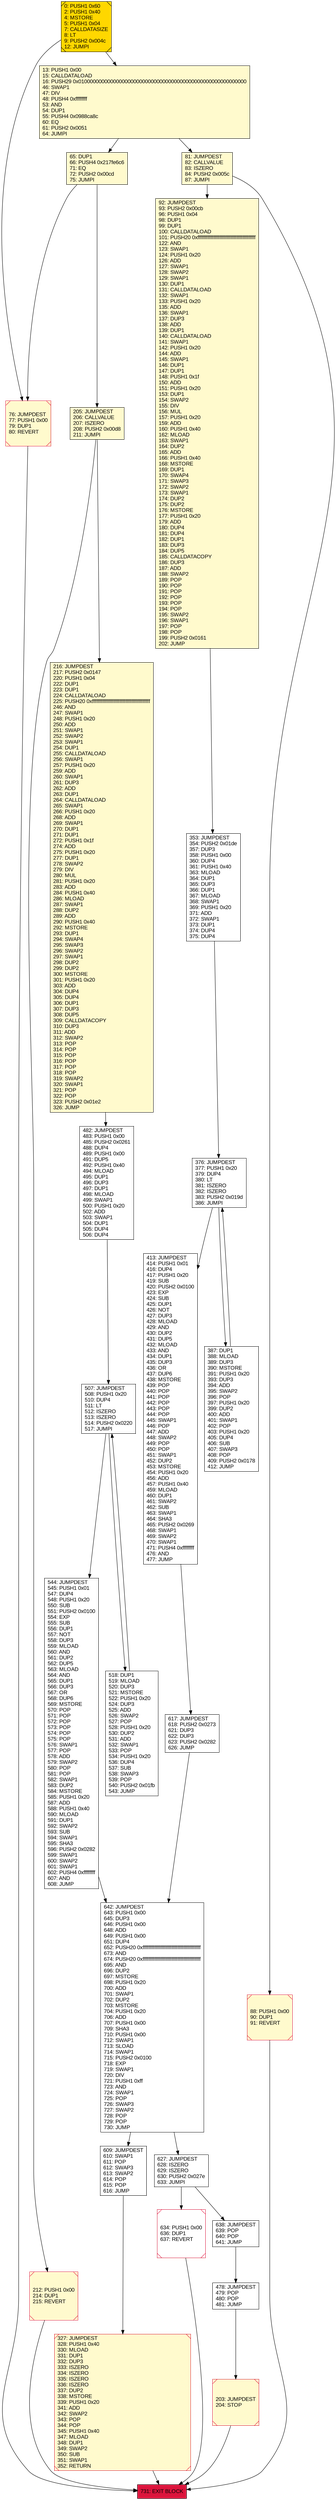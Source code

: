 digraph G {
bgcolor=transparent rankdir=UD;
node [shape=box style=filled color=black fillcolor=white fontname=arial fontcolor=black];
376 [label="376: JUMPDEST\l377: PUSH1 0x20\l379: DUP4\l380: LT\l381: ISZERO\l382: ISZERO\l383: PUSH2 0x019d\l386: JUMPI\l" ];
609 [label="609: JUMPDEST\l610: SWAP1\l611: POP\l612: SWAP3\l613: SWAP2\l614: POP\l615: POP\l616: JUMP\l" ];
544 [label="544: JUMPDEST\l545: PUSH1 0x01\l547: DUP4\l548: PUSH1 0x20\l550: SUB\l551: PUSH2 0x0100\l554: EXP\l555: SUB\l556: DUP1\l557: NOT\l558: DUP3\l559: MLOAD\l560: AND\l561: DUP2\l562: DUP5\l563: MLOAD\l564: AND\l565: DUP1\l566: DUP3\l567: OR\l568: DUP6\l569: MSTORE\l570: POP\l571: POP\l572: POP\l573: POP\l574: POP\l575: POP\l576: SWAP1\l577: POP\l578: ADD\l579: SWAP2\l580: POP\l581: POP\l582: SWAP1\l583: DUP2\l584: MSTORE\l585: PUSH1 0x20\l587: ADD\l588: PUSH1 0x40\l590: MLOAD\l591: DUP1\l592: SWAP2\l593: SUB\l594: SWAP1\l595: SHA3\l596: PUSH2 0x0282\l599: SWAP1\l600: SWAP2\l601: SWAP1\l602: PUSH4 0xffffffff\l607: AND\l608: JUMP\l" ];
76 [label="76: JUMPDEST\l77: PUSH1 0x00\l79: DUP1\l80: REVERT\l" fillcolor=lemonchiffon shape=Msquare color=crimson ];
627 [label="627: JUMPDEST\l628: ISZERO\l629: ISZERO\l630: PUSH2 0x027e\l633: JUMPI\l" ];
507 [label="507: JUMPDEST\l508: PUSH1 0x20\l510: DUP4\l511: LT\l512: ISZERO\l513: ISZERO\l514: PUSH2 0x0220\l517: JUMPI\l" ];
642 [label="642: JUMPDEST\l643: PUSH1 0x00\l645: DUP3\l646: PUSH1 0x00\l648: ADD\l649: PUSH1 0x00\l651: DUP4\l652: PUSH20 0xffffffffffffffffffffffffffffffffffffffff\l673: AND\l674: PUSH20 0xffffffffffffffffffffffffffffffffffffffff\l695: AND\l696: DUP2\l697: MSTORE\l698: PUSH1 0x20\l700: ADD\l701: SWAP1\l702: DUP2\l703: MSTORE\l704: PUSH1 0x20\l706: ADD\l707: PUSH1 0x00\l709: SHA3\l710: PUSH1 0x00\l712: SWAP1\l713: SLOAD\l714: SWAP1\l715: PUSH2 0x0100\l718: EXP\l719: SWAP1\l720: DIV\l721: PUSH1 0xff\l723: AND\l724: SWAP1\l725: POP\l726: SWAP3\l727: SWAP2\l728: POP\l729: POP\l730: JUMP\l" ];
478 [label="478: JUMPDEST\l479: POP\l480: POP\l481: JUMP\l" ];
65 [label="65: DUP1\l66: PUSH4 0x217fe6c6\l71: EQ\l72: PUSH2 0x00cd\l75: JUMPI\l" fillcolor=lemonchiffon ];
617 [label="617: JUMPDEST\l618: PUSH2 0x0273\l621: DUP3\l622: DUP3\l623: PUSH2 0x0282\l626: JUMP\l" ];
731 [label="731: EXIT BLOCK\l" fillcolor=crimson ];
634 [label="634: PUSH1 0x00\l636: DUP1\l637: REVERT\l" shape=Msquare color=crimson ];
13 [label="13: PUSH1 0x00\l15: CALLDATALOAD\l16: PUSH29 0x0100000000000000000000000000000000000000000000000000000000\l46: SWAP1\l47: DIV\l48: PUSH4 0xffffffff\l53: AND\l54: DUP1\l55: PUSH4 0x0988ca8c\l60: EQ\l61: PUSH2 0x0051\l64: JUMPI\l" fillcolor=lemonchiffon ];
203 [label="203: JUMPDEST\l204: STOP\l" fillcolor=lemonchiffon shape=Msquare color=crimson ];
413 [label="413: JUMPDEST\l414: PUSH1 0x01\l416: DUP4\l417: PUSH1 0x20\l419: SUB\l420: PUSH2 0x0100\l423: EXP\l424: SUB\l425: DUP1\l426: NOT\l427: DUP3\l428: MLOAD\l429: AND\l430: DUP2\l431: DUP5\l432: MLOAD\l433: AND\l434: DUP1\l435: DUP3\l436: OR\l437: DUP6\l438: MSTORE\l439: POP\l440: POP\l441: POP\l442: POP\l443: POP\l444: POP\l445: SWAP1\l446: POP\l447: ADD\l448: SWAP2\l449: POP\l450: POP\l451: SWAP1\l452: DUP2\l453: MSTORE\l454: PUSH1 0x20\l456: ADD\l457: PUSH1 0x40\l459: MLOAD\l460: DUP1\l461: SWAP2\l462: SUB\l463: SWAP1\l464: SHA3\l465: PUSH2 0x0269\l468: SWAP1\l469: SWAP2\l470: SWAP1\l471: PUSH4 0xffffffff\l476: AND\l477: JUMP\l" ];
0 [label="0: PUSH1 0x60\l2: PUSH1 0x40\l4: MSTORE\l5: PUSH1 0x04\l7: CALLDATASIZE\l8: LT\l9: PUSH2 0x004c\l12: JUMPI\l" fillcolor=lemonchiffon shape=Msquare fillcolor=gold ];
81 [label="81: JUMPDEST\l82: CALLVALUE\l83: ISZERO\l84: PUSH2 0x005c\l87: JUMPI\l" fillcolor=lemonchiffon ];
353 [label="353: JUMPDEST\l354: PUSH2 0x01de\l357: DUP3\l358: PUSH1 0x00\l360: DUP4\l361: PUSH1 0x40\l363: MLOAD\l364: DUP1\l365: DUP3\l366: DUP1\l367: MLOAD\l368: SWAP1\l369: PUSH1 0x20\l371: ADD\l372: SWAP1\l373: DUP1\l374: DUP4\l375: DUP4\l" ];
387 [label="387: DUP1\l388: MLOAD\l389: DUP3\l390: MSTORE\l391: PUSH1 0x20\l393: DUP3\l394: ADD\l395: SWAP2\l396: POP\l397: PUSH1 0x20\l399: DUP2\l400: ADD\l401: SWAP1\l402: POP\l403: PUSH1 0x20\l405: DUP4\l406: SUB\l407: SWAP3\l408: POP\l409: PUSH2 0x0178\l412: JUMP\l" ];
212 [label="212: PUSH1 0x00\l214: DUP1\l215: REVERT\l" fillcolor=lemonchiffon shape=Msquare color=crimson ];
638 [label="638: JUMPDEST\l639: POP\l640: POP\l641: JUMP\l" ];
92 [label="92: JUMPDEST\l93: PUSH2 0x00cb\l96: PUSH1 0x04\l98: DUP1\l99: DUP1\l100: CALLDATALOAD\l101: PUSH20 0xffffffffffffffffffffffffffffffffffffffff\l122: AND\l123: SWAP1\l124: PUSH1 0x20\l126: ADD\l127: SWAP1\l128: SWAP2\l129: SWAP1\l130: DUP1\l131: CALLDATALOAD\l132: SWAP1\l133: PUSH1 0x20\l135: ADD\l136: SWAP1\l137: DUP3\l138: ADD\l139: DUP1\l140: CALLDATALOAD\l141: SWAP1\l142: PUSH1 0x20\l144: ADD\l145: SWAP1\l146: DUP1\l147: DUP1\l148: PUSH1 0x1f\l150: ADD\l151: PUSH1 0x20\l153: DUP1\l154: SWAP2\l155: DIV\l156: MUL\l157: PUSH1 0x20\l159: ADD\l160: PUSH1 0x40\l162: MLOAD\l163: SWAP1\l164: DUP2\l165: ADD\l166: PUSH1 0x40\l168: MSTORE\l169: DUP1\l170: SWAP4\l171: SWAP3\l172: SWAP2\l173: SWAP1\l174: DUP2\l175: DUP2\l176: MSTORE\l177: PUSH1 0x20\l179: ADD\l180: DUP4\l181: DUP4\l182: DUP1\l183: DUP3\l184: DUP5\l185: CALLDATACOPY\l186: DUP3\l187: ADD\l188: SWAP2\l189: POP\l190: POP\l191: POP\l192: POP\l193: POP\l194: POP\l195: SWAP2\l196: SWAP1\l197: POP\l198: POP\l199: PUSH2 0x0161\l202: JUMP\l" fillcolor=lemonchiffon ];
482 [label="482: JUMPDEST\l483: PUSH1 0x00\l485: PUSH2 0x0261\l488: DUP4\l489: PUSH1 0x00\l491: DUP5\l492: PUSH1 0x40\l494: MLOAD\l495: DUP1\l496: DUP3\l497: DUP1\l498: MLOAD\l499: SWAP1\l500: PUSH1 0x20\l502: ADD\l503: SWAP1\l504: DUP1\l505: DUP4\l506: DUP4\l" ];
216 [label="216: JUMPDEST\l217: PUSH2 0x0147\l220: PUSH1 0x04\l222: DUP1\l223: DUP1\l224: CALLDATALOAD\l225: PUSH20 0xffffffffffffffffffffffffffffffffffffffff\l246: AND\l247: SWAP1\l248: PUSH1 0x20\l250: ADD\l251: SWAP1\l252: SWAP2\l253: SWAP1\l254: DUP1\l255: CALLDATALOAD\l256: SWAP1\l257: PUSH1 0x20\l259: ADD\l260: SWAP1\l261: DUP3\l262: ADD\l263: DUP1\l264: CALLDATALOAD\l265: SWAP1\l266: PUSH1 0x20\l268: ADD\l269: SWAP1\l270: DUP1\l271: DUP1\l272: PUSH1 0x1f\l274: ADD\l275: PUSH1 0x20\l277: DUP1\l278: SWAP2\l279: DIV\l280: MUL\l281: PUSH1 0x20\l283: ADD\l284: PUSH1 0x40\l286: MLOAD\l287: SWAP1\l288: DUP2\l289: ADD\l290: PUSH1 0x40\l292: MSTORE\l293: DUP1\l294: SWAP4\l295: SWAP3\l296: SWAP2\l297: SWAP1\l298: DUP2\l299: DUP2\l300: MSTORE\l301: PUSH1 0x20\l303: ADD\l304: DUP4\l305: DUP4\l306: DUP1\l307: DUP3\l308: DUP5\l309: CALLDATACOPY\l310: DUP3\l311: ADD\l312: SWAP2\l313: POP\l314: POP\l315: POP\l316: POP\l317: POP\l318: POP\l319: SWAP2\l320: SWAP1\l321: POP\l322: POP\l323: PUSH2 0x01e2\l326: JUMP\l" fillcolor=lemonchiffon ];
88 [label="88: PUSH1 0x00\l90: DUP1\l91: REVERT\l" fillcolor=lemonchiffon shape=Msquare color=crimson ];
327 [label="327: JUMPDEST\l328: PUSH1 0x40\l330: MLOAD\l331: DUP1\l332: DUP3\l333: ISZERO\l334: ISZERO\l335: ISZERO\l336: ISZERO\l337: DUP2\l338: MSTORE\l339: PUSH1 0x20\l341: ADD\l342: SWAP2\l343: POP\l344: POP\l345: PUSH1 0x40\l347: MLOAD\l348: DUP1\l349: SWAP2\l350: SUB\l351: SWAP1\l352: RETURN\l" fillcolor=lemonchiffon shape=Msquare color=crimson ];
518 [label="518: DUP1\l519: MLOAD\l520: DUP3\l521: MSTORE\l522: PUSH1 0x20\l524: DUP3\l525: ADD\l526: SWAP2\l527: POP\l528: PUSH1 0x20\l530: DUP2\l531: ADD\l532: SWAP1\l533: POP\l534: PUSH1 0x20\l536: DUP4\l537: SUB\l538: SWAP3\l539: POP\l540: PUSH2 0x01fb\l543: JUMP\l" ];
205 [label="205: JUMPDEST\l206: CALLVALUE\l207: ISZERO\l208: PUSH2 0x00d8\l211: JUMPI\l" fillcolor=lemonchiffon ];
634 -> 731;
203 -> 731;
507 -> 544;
544 -> 642;
81 -> 92;
413 -> 617;
642 -> 627;
92 -> 353;
205 -> 216;
13 -> 65;
81 -> 88;
205 -> 212;
478 -> 203;
642 -> 609;
216 -> 482;
627 -> 634;
76 -> 731;
617 -> 642;
65 -> 76;
376 -> 413;
327 -> 731;
638 -> 478;
88 -> 731;
65 -> 205;
212 -> 731;
0 -> 76;
13 -> 81;
353 -> 376;
507 -> 518;
518 -> 507;
376 -> 387;
387 -> 376;
0 -> 13;
482 -> 507;
609 -> 327;
627 -> 638;
}